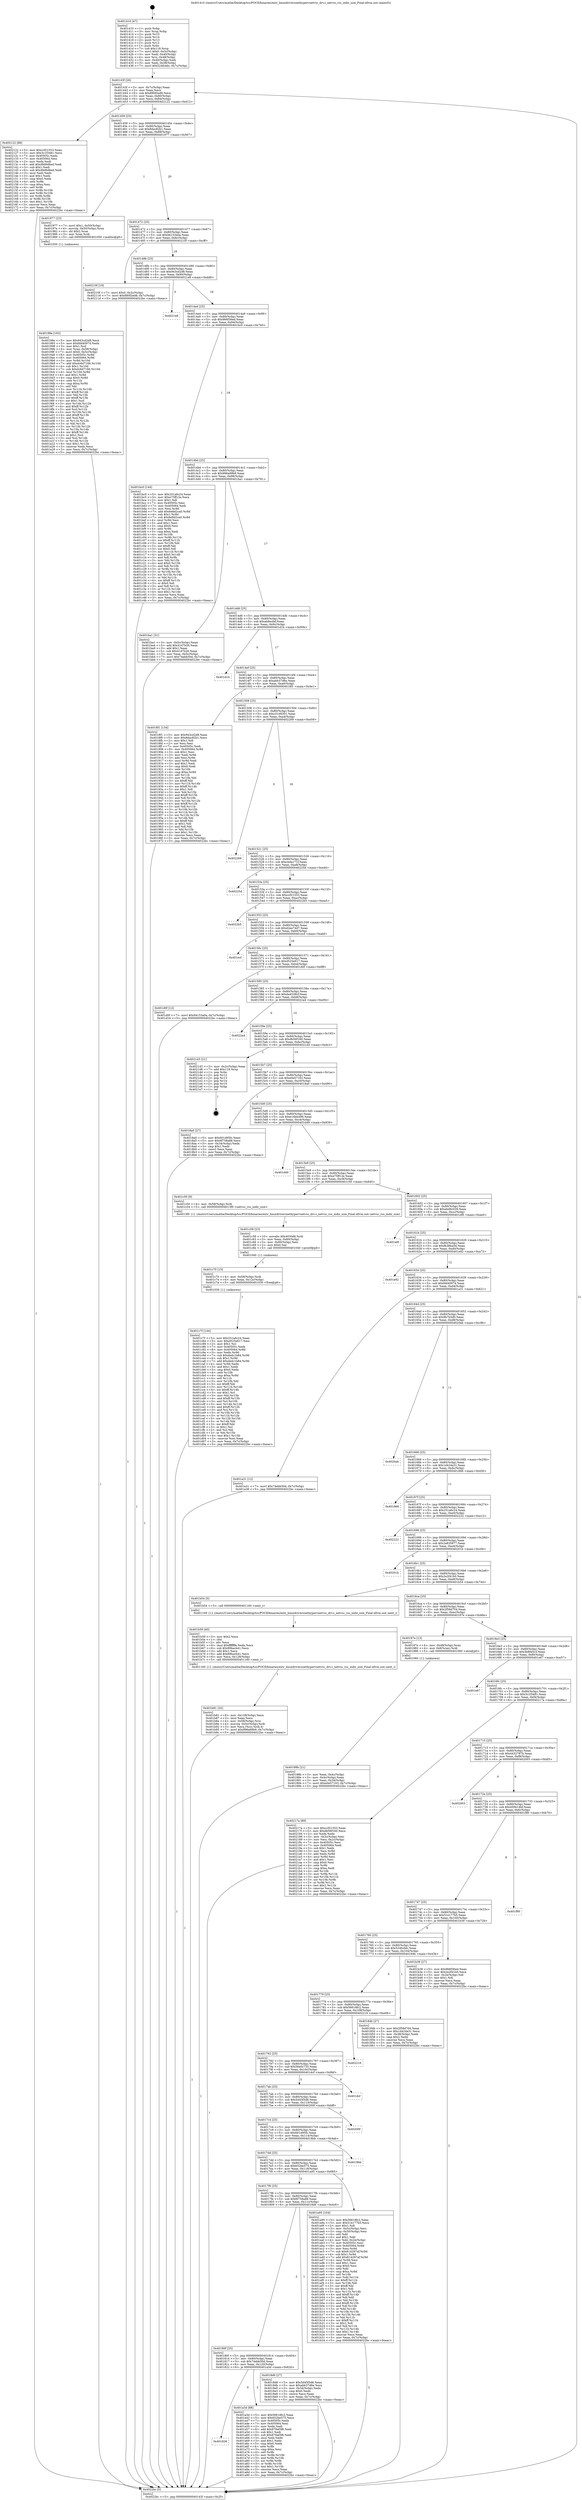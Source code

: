 digraph "0x401410" {
  label = "0x401410 (/mnt/c/Users/mathe/Desktop/tcc/POCII/binaries/extr_linuxdriversnethypervnetvsc_drv.c_netvsc_rss_indir_size_Final-ollvm.out::main(0))"
  labelloc = "t"
  node[shape=record]

  Entry [label="",width=0.3,height=0.3,shape=circle,fillcolor=black,style=filled]
  "0x40143f" [label="{
     0x40143f [26]\l
     | [instrs]\l
     &nbsp;&nbsp;0x40143f \<+3\>: mov -0x7c(%rbp),%eax\l
     &nbsp;&nbsp;0x401442 \<+2\>: mov %eax,%ecx\l
     &nbsp;&nbsp;0x401444 \<+6\>: sub $0x880f2ed8,%ecx\l
     &nbsp;&nbsp;0x40144a \<+3\>: mov %eax,-0x80(%rbp)\l
     &nbsp;&nbsp;0x40144d \<+6\>: mov %ecx,-0x84(%rbp)\l
     &nbsp;&nbsp;0x401453 \<+6\>: je 0000000000402122 \<main+0xd12\>\l
  }"]
  "0x402122" [label="{
     0x402122 [88]\l
     | [instrs]\l
     &nbsp;&nbsp;0x402122 \<+5\>: mov $0xccf21553,%eax\l
     &nbsp;&nbsp;0x402127 \<+5\>: mov $0x3c1f3481,%ecx\l
     &nbsp;&nbsp;0x40212c \<+7\>: mov 0x40505c,%edx\l
     &nbsp;&nbsp;0x402133 \<+7\>: mov 0x405064,%esi\l
     &nbsp;&nbsp;0x40213a \<+2\>: mov %edx,%edi\l
     &nbsp;&nbsp;0x40213c \<+6\>: add $0xd9d9d6ed,%edi\l
     &nbsp;&nbsp;0x402142 \<+3\>: sub $0x1,%edi\l
     &nbsp;&nbsp;0x402145 \<+6\>: sub $0xd9d9d6ed,%edi\l
     &nbsp;&nbsp;0x40214b \<+3\>: imul %edi,%edx\l
     &nbsp;&nbsp;0x40214e \<+3\>: and $0x1,%edx\l
     &nbsp;&nbsp;0x402151 \<+3\>: cmp $0x0,%edx\l
     &nbsp;&nbsp;0x402154 \<+4\>: sete %r8b\l
     &nbsp;&nbsp;0x402158 \<+3\>: cmp $0xa,%esi\l
     &nbsp;&nbsp;0x40215b \<+4\>: setl %r9b\l
     &nbsp;&nbsp;0x40215f \<+3\>: mov %r8b,%r10b\l
     &nbsp;&nbsp;0x402162 \<+3\>: and %r9b,%r10b\l
     &nbsp;&nbsp;0x402165 \<+3\>: xor %r9b,%r8b\l
     &nbsp;&nbsp;0x402168 \<+3\>: or %r8b,%r10b\l
     &nbsp;&nbsp;0x40216b \<+4\>: test $0x1,%r10b\l
     &nbsp;&nbsp;0x40216f \<+3\>: cmovne %ecx,%eax\l
     &nbsp;&nbsp;0x402172 \<+3\>: mov %eax,-0x7c(%rbp)\l
     &nbsp;&nbsp;0x402175 \<+5\>: jmp 00000000004022bc \<main+0xeac\>\l
  }"]
  "0x401459" [label="{
     0x401459 [25]\l
     | [instrs]\l
     &nbsp;&nbsp;0x401459 \<+5\>: jmp 000000000040145e \<main+0x4e\>\l
     &nbsp;&nbsp;0x40145e \<+3\>: mov -0x80(%rbp),%eax\l
     &nbsp;&nbsp;0x401461 \<+5\>: sub $0x8dac82b1,%eax\l
     &nbsp;&nbsp;0x401466 \<+6\>: mov %eax,-0x88(%rbp)\l
     &nbsp;&nbsp;0x40146c \<+6\>: je 0000000000401977 \<main+0x567\>\l
  }"]
  Exit [label="",width=0.3,height=0.3,shape=circle,fillcolor=black,style=filled,peripheries=2]
  "0x401977" [label="{
     0x401977 [23]\l
     | [instrs]\l
     &nbsp;&nbsp;0x401977 \<+7\>: movl $0x1,-0x50(%rbp)\l
     &nbsp;&nbsp;0x40197e \<+4\>: movslq -0x50(%rbp),%rax\l
     &nbsp;&nbsp;0x401982 \<+4\>: shl $0x2,%rax\l
     &nbsp;&nbsp;0x401986 \<+3\>: mov %rax,%rdi\l
     &nbsp;&nbsp;0x401989 \<+5\>: call 0000000000401050 \<malloc@plt\>\l
     | [calls]\l
     &nbsp;&nbsp;0x401050 \{1\} (unknown)\l
  }"]
  "0x401472" [label="{
     0x401472 [25]\l
     | [instrs]\l
     &nbsp;&nbsp;0x401472 \<+5\>: jmp 0000000000401477 \<main+0x67\>\l
     &nbsp;&nbsp;0x401477 \<+3\>: mov -0x80(%rbp),%eax\l
     &nbsp;&nbsp;0x40147a \<+5\>: sub $0x94153a0a,%eax\l
     &nbsp;&nbsp;0x40147f \<+6\>: mov %eax,-0x8c(%rbp)\l
     &nbsp;&nbsp;0x401485 \<+6\>: je 000000000040210f \<main+0xcff\>\l
  }"]
  "0x401c7f" [label="{
     0x401c7f [144]\l
     | [instrs]\l
     &nbsp;&nbsp;0x401c7f \<+5\>: mov $0x251a6c24,%eax\l
     &nbsp;&nbsp;0x401c84 \<+5\>: mov $0xd525e617,%esi\l
     &nbsp;&nbsp;0x401c89 \<+2\>: mov $0x1,%cl\l
     &nbsp;&nbsp;0x401c8b \<+7\>: mov 0x40505c,%edx\l
     &nbsp;&nbsp;0x401c92 \<+8\>: mov 0x405064,%r8d\l
     &nbsp;&nbsp;0x401c9a \<+3\>: mov %edx,%r9d\l
     &nbsp;&nbsp;0x401c9d \<+7\>: sub $0xdedc1b84,%r9d\l
     &nbsp;&nbsp;0x401ca4 \<+4\>: sub $0x1,%r9d\l
     &nbsp;&nbsp;0x401ca8 \<+7\>: add $0xdedc1b84,%r9d\l
     &nbsp;&nbsp;0x401caf \<+4\>: imul %r9d,%edx\l
     &nbsp;&nbsp;0x401cb3 \<+3\>: and $0x1,%edx\l
     &nbsp;&nbsp;0x401cb6 \<+3\>: cmp $0x0,%edx\l
     &nbsp;&nbsp;0x401cb9 \<+4\>: sete %r10b\l
     &nbsp;&nbsp;0x401cbd \<+4\>: cmp $0xa,%r8d\l
     &nbsp;&nbsp;0x401cc1 \<+4\>: setl %r11b\l
     &nbsp;&nbsp;0x401cc5 \<+3\>: mov %r10b,%bl\l
     &nbsp;&nbsp;0x401cc8 \<+3\>: xor $0xff,%bl\l
     &nbsp;&nbsp;0x401ccb \<+3\>: mov %r11b,%r14b\l
     &nbsp;&nbsp;0x401cce \<+4\>: xor $0xff,%r14b\l
     &nbsp;&nbsp;0x401cd2 \<+3\>: xor $0x1,%cl\l
     &nbsp;&nbsp;0x401cd5 \<+3\>: mov %bl,%r15b\l
     &nbsp;&nbsp;0x401cd8 \<+4\>: and $0xff,%r15b\l
     &nbsp;&nbsp;0x401cdc \<+3\>: and %cl,%r10b\l
     &nbsp;&nbsp;0x401cdf \<+3\>: mov %r14b,%r12b\l
     &nbsp;&nbsp;0x401ce2 \<+4\>: and $0xff,%r12b\l
     &nbsp;&nbsp;0x401ce6 \<+3\>: and %cl,%r11b\l
     &nbsp;&nbsp;0x401ce9 \<+3\>: or %r10b,%r15b\l
     &nbsp;&nbsp;0x401cec \<+3\>: or %r11b,%r12b\l
     &nbsp;&nbsp;0x401cef \<+3\>: xor %r12b,%r15b\l
     &nbsp;&nbsp;0x401cf2 \<+3\>: or %r14b,%bl\l
     &nbsp;&nbsp;0x401cf5 \<+3\>: xor $0xff,%bl\l
     &nbsp;&nbsp;0x401cf8 \<+3\>: or $0x1,%cl\l
     &nbsp;&nbsp;0x401cfb \<+2\>: and %cl,%bl\l
     &nbsp;&nbsp;0x401cfd \<+3\>: or %bl,%r15b\l
     &nbsp;&nbsp;0x401d00 \<+4\>: test $0x1,%r15b\l
     &nbsp;&nbsp;0x401d04 \<+3\>: cmovne %esi,%eax\l
     &nbsp;&nbsp;0x401d07 \<+3\>: mov %eax,-0x7c(%rbp)\l
     &nbsp;&nbsp;0x401d0a \<+5\>: jmp 00000000004022bc \<main+0xeac\>\l
  }"]
  "0x40210f" [label="{
     0x40210f [19]\l
     | [instrs]\l
     &nbsp;&nbsp;0x40210f \<+7\>: movl $0x0,-0x3c(%rbp)\l
     &nbsp;&nbsp;0x402116 \<+7\>: movl $0x880f2ed8,-0x7c(%rbp)\l
     &nbsp;&nbsp;0x40211d \<+5\>: jmp 00000000004022bc \<main+0xeac\>\l
  }"]
  "0x40148b" [label="{
     0x40148b [25]\l
     | [instrs]\l
     &nbsp;&nbsp;0x40148b \<+5\>: jmp 0000000000401490 \<main+0x80\>\l
     &nbsp;&nbsp;0x401490 \<+3\>: mov -0x80(%rbp),%eax\l
     &nbsp;&nbsp;0x401493 \<+5\>: sub $0x943cd2d8,%eax\l
     &nbsp;&nbsp;0x401498 \<+6\>: mov %eax,-0x90(%rbp)\l
     &nbsp;&nbsp;0x40149e \<+6\>: je 00000000004021e8 \<main+0xdd8\>\l
  }"]
  "0x401c70" [label="{
     0x401c70 [15]\l
     | [instrs]\l
     &nbsp;&nbsp;0x401c70 \<+4\>: mov -0x58(%rbp),%rdi\l
     &nbsp;&nbsp;0x401c74 \<+6\>: mov %eax,-0x12c(%rbp)\l
     &nbsp;&nbsp;0x401c7a \<+5\>: call 0000000000401030 \<free@plt\>\l
     | [calls]\l
     &nbsp;&nbsp;0x401030 \{1\} (unknown)\l
  }"]
  "0x4021e8" [label="{
     0x4021e8\l
  }", style=dashed]
  "0x4014a4" [label="{
     0x4014a4 [25]\l
     | [instrs]\l
     &nbsp;&nbsp;0x4014a4 \<+5\>: jmp 00000000004014a9 \<main+0x99\>\l
     &nbsp;&nbsp;0x4014a9 \<+3\>: mov -0x80(%rbp),%eax\l
     &nbsp;&nbsp;0x4014ac \<+5\>: sub $0x966f36ed,%eax\l
     &nbsp;&nbsp;0x4014b1 \<+6\>: mov %eax,-0x94(%rbp)\l
     &nbsp;&nbsp;0x4014b7 \<+6\>: je 0000000000401bc0 \<main+0x7b0\>\l
  }"]
  "0x401c59" [label="{
     0x401c59 [23]\l
     | [instrs]\l
     &nbsp;&nbsp;0x401c59 \<+10\>: movabs $0x4030d6,%rdi\l
     &nbsp;&nbsp;0x401c63 \<+3\>: mov %eax,-0x60(%rbp)\l
     &nbsp;&nbsp;0x401c66 \<+3\>: mov -0x60(%rbp),%esi\l
     &nbsp;&nbsp;0x401c69 \<+2\>: mov $0x0,%al\l
     &nbsp;&nbsp;0x401c6b \<+5\>: call 0000000000401040 \<printf@plt\>\l
     | [calls]\l
     &nbsp;&nbsp;0x401040 \{1\} (unknown)\l
  }"]
  "0x401bc0" [label="{
     0x401bc0 [144]\l
     | [instrs]\l
     &nbsp;&nbsp;0x401bc0 \<+5\>: mov $0x251a6c24,%eax\l
     &nbsp;&nbsp;0x401bc5 \<+5\>: mov $0xe75ff12e,%ecx\l
     &nbsp;&nbsp;0x401bca \<+2\>: mov $0x1,%dl\l
     &nbsp;&nbsp;0x401bcc \<+7\>: mov 0x40505c,%esi\l
     &nbsp;&nbsp;0x401bd3 \<+7\>: mov 0x405064,%edi\l
     &nbsp;&nbsp;0x401bda \<+3\>: mov %esi,%r8d\l
     &nbsp;&nbsp;0x401bdd \<+7\>: add $0x6e8d2ca0,%r8d\l
     &nbsp;&nbsp;0x401be4 \<+4\>: sub $0x1,%r8d\l
     &nbsp;&nbsp;0x401be8 \<+7\>: sub $0x6e8d2ca0,%r8d\l
     &nbsp;&nbsp;0x401bef \<+4\>: imul %r8d,%esi\l
     &nbsp;&nbsp;0x401bf3 \<+3\>: and $0x1,%esi\l
     &nbsp;&nbsp;0x401bf6 \<+3\>: cmp $0x0,%esi\l
     &nbsp;&nbsp;0x401bf9 \<+4\>: sete %r9b\l
     &nbsp;&nbsp;0x401bfd \<+3\>: cmp $0xa,%edi\l
     &nbsp;&nbsp;0x401c00 \<+4\>: setl %r10b\l
     &nbsp;&nbsp;0x401c04 \<+3\>: mov %r9b,%r11b\l
     &nbsp;&nbsp;0x401c07 \<+4\>: xor $0xff,%r11b\l
     &nbsp;&nbsp;0x401c0b \<+3\>: mov %r10b,%bl\l
     &nbsp;&nbsp;0x401c0e \<+3\>: xor $0xff,%bl\l
     &nbsp;&nbsp;0x401c11 \<+3\>: xor $0x0,%dl\l
     &nbsp;&nbsp;0x401c14 \<+3\>: mov %r11b,%r14b\l
     &nbsp;&nbsp;0x401c17 \<+4\>: and $0x0,%r14b\l
     &nbsp;&nbsp;0x401c1b \<+3\>: and %dl,%r9b\l
     &nbsp;&nbsp;0x401c1e \<+3\>: mov %bl,%r15b\l
     &nbsp;&nbsp;0x401c21 \<+4\>: and $0x0,%r15b\l
     &nbsp;&nbsp;0x401c25 \<+3\>: and %dl,%r10b\l
     &nbsp;&nbsp;0x401c28 \<+3\>: or %r9b,%r14b\l
     &nbsp;&nbsp;0x401c2b \<+3\>: or %r10b,%r15b\l
     &nbsp;&nbsp;0x401c2e \<+3\>: xor %r15b,%r14b\l
     &nbsp;&nbsp;0x401c31 \<+3\>: or %bl,%r11b\l
     &nbsp;&nbsp;0x401c34 \<+4\>: xor $0xff,%r11b\l
     &nbsp;&nbsp;0x401c38 \<+3\>: or $0x0,%dl\l
     &nbsp;&nbsp;0x401c3b \<+3\>: and %dl,%r11b\l
     &nbsp;&nbsp;0x401c3e \<+3\>: or %r11b,%r14b\l
     &nbsp;&nbsp;0x401c41 \<+4\>: test $0x1,%r14b\l
     &nbsp;&nbsp;0x401c45 \<+3\>: cmovne %ecx,%eax\l
     &nbsp;&nbsp;0x401c48 \<+3\>: mov %eax,-0x7c(%rbp)\l
     &nbsp;&nbsp;0x401c4b \<+5\>: jmp 00000000004022bc \<main+0xeac\>\l
  }"]
  "0x4014bd" [label="{
     0x4014bd [25]\l
     | [instrs]\l
     &nbsp;&nbsp;0x4014bd \<+5\>: jmp 00000000004014c2 \<main+0xb2\>\l
     &nbsp;&nbsp;0x4014c2 \<+3\>: mov -0x80(%rbp),%eax\l
     &nbsp;&nbsp;0x4014c5 \<+5\>: sub $0x996a89b9,%eax\l
     &nbsp;&nbsp;0x4014ca \<+6\>: mov %eax,-0x98(%rbp)\l
     &nbsp;&nbsp;0x4014d0 \<+6\>: je 0000000000401ba1 \<main+0x791\>\l
  }"]
  "0x401b81" [label="{
     0x401b81 [32]\l
     | [instrs]\l
     &nbsp;&nbsp;0x401b81 \<+6\>: mov -0x128(%rbp),%ecx\l
     &nbsp;&nbsp;0x401b87 \<+3\>: imul %eax,%ecx\l
     &nbsp;&nbsp;0x401b8a \<+4\>: mov -0x58(%rbp),%rsi\l
     &nbsp;&nbsp;0x401b8e \<+4\>: movslq -0x5c(%rbp),%rdi\l
     &nbsp;&nbsp;0x401b92 \<+3\>: mov %ecx,(%rsi,%rdi,4)\l
     &nbsp;&nbsp;0x401b95 \<+7\>: movl $0x996a89b9,-0x7c(%rbp)\l
     &nbsp;&nbsp;0x401b9c \<+5\>: jmp 00000000004022bc \<main+0xeac\>\l
  }"]
  "0x401ba1" [label="{
     0x401ba1 [31]\l
     | [instrs]\l
     &nbsp;&nbsp;0x401ba1 \<+3\>: mov -0x5c(%rbp),%eax\l
     &nbsp;&nbsp;0x401ba4 \<+5\>: add $0x41d7b26,%eax\l
     &nbsp;&nbsp;0x401ba9 \<+3\>: add $0x1,%eax\l
     &nbsp;&nbsp;0x401bac \<+5\>: sub $0x41d7b26,%eax\l
     &nbsp;&nbsp;0x401bb1 \<+3\>: mov %eax,-0x5c(%rbp)\l
     &nbsp;&nbsp;0x401bb4 \<+7\>: movl $0x74ebb50d,-0x7c(%rbp)\l
     &nbsp;&nbsp;0x401bbb \<+5\>: jmp 00000000004022bc \<main+0xeac\>\l
  }"]
  "0x4014d6" [label="{
     0x4014d6 [25]\l
     | [instrs]\l
     &nbsp;&nbsp;0x4014d6 \<+5\>: jmp 00000000004014db \<main+0xcb\>\l
     &nbsp;&nbsp;0x4014db \<+3\>: mov -0x80(%rbp),%eax\l
     &nbsp;&nbsp;0x4014de \<+5\>: sub $0xab9ecfaf,%eax\l
     &nbsp;&nbsp;0x4014e3 \<+6\>: mov %eax,-0x9c(%rbp)\l
     &nbsp;&nbsp;0x4014e9 \<+6\>: je 0000000000401d1b \<main+0x90b\>\l
  }"]
  "0x401b59" [label="{
     0x401b59 [40]\l
     | [instrs]\l
     &nbsp;&nbsp;0x401b59 \<+5\>: mov $0x2,%ecx\l
     &nbsp;&nbsp;0x401b5e \<+1\>: cltd\l
     &nbsp;&nbsp;0x401b5f \<+2\>: idiv %ecx\l
     &nbsp;&nbsp;0x401b61 \<+6\>: imul $0xfffffffe,%edx,%ecx\l
     &nbsp;&nbsp;0x401b67 \<+6\>: sub $0x89bacb41,%ecx\l
     &nbsp;&nbsp;0x401b6d \<+3\>: add $0x1,%ecx\l
     &nbsp;&nbsp;0x401b70 \<+6\>: add $0x89bacb41,%ecx\l
     &nbsp;&nbsp;0x401b76 \<+6\>: mov %ecx,-0x128(%rbp)\l
     &nbsp;&nbsp;0x401b7c \<+5\>: call 0000000000401160 \<next_i\>\l
     | [calls]\l
     &nbsp;&nbsp;0x401160 \{1\} (/mnt/c/Users/mathe/Desktop/tcc/POCII/binaries/extr_linuxdriversnethypervnetvsc_drv.c_netvsc_rss_indir_size_Final-ollvm.out::next_i)\l
  }"]
  "0x401d1b" [label="{
     0x401d1b\l
  }", style=dashed]
  "0x4014ef" [label="{
     0x4014ef [25]\l
     | [instrs]\l
     &nbsp;&nbsp;0x4014ef \<+5\>: jmp 00000000004014f4 \<main+0xe4\>\l
     &nbsp;&nbsp;0x4014f4 \<+3\>: mov -0x80(%rbp),%eax\l
     &nbsp;&nbsp;0x4014f7 \<+5\>: sub $0xabb37d6e,%eax\l
     &nbsp;&nbsp;0x4014fc \<+6\>: mov %eax,-0xa0(%rbp)\l
     &nbsp;&nbsp;0x401502 \<+6\>: je 00000000004018f1 \<main+0x4e1\>\l
  }"]
  "0x401828" [label="{
     0x401828\l
  }", style=dashed]
  "0x4018f1" [label="{
     0x4018f1 [134]\l
     | [instrs]\l
     &nbsp;&nbsp;0x4018f1 \<+5\>: mov $0x943cd2d8,%eax\l
     &nbsp;&nbsp;0x4018f6 \<+5\>: mov $0x8dac82b1,%ecx\l
     &nbsp;&nbsp;0x4018fb \<+2\>: mov $0x1,%dl\l
     &nbsp;&nbsp;0x4018fd \<+2\>: xor %esi,%esi\l
     &nbsp;&nbsp;0x4018ff \<+7\>: mov 0x40505c,%edi\l
     &nbsp;&nbsp;0x401906 \<+8\>: mov 0x405064,%r8d\l
     &nbsp;&nbsp;0x40190e \<+3\>: sub $0x1,%esi\l
     &nbsp;&nbsp;0x401911 \<+3\>: mov %edi,%r9d\l
     &nbsp;&nbsp;0x401914 \<+3\>: add %esi,%r9d\l
     &nbsp;&nbsp;0x401917 \<+4\>: imul %r9d,%edi\l
     &nbsp;&nbsp;0x40191b \<+3\>: and $0x1,%edi\l
     &nbsp;&nbsp;0x40191e \<+3\>: cmp $0x0,%edi\l
     &nbsp;&nbsp;0x401921 \<+4\>: sete %r10b\l
     &nbsp;&nbsp;0x401925 \<+4\>: cmp $0xa,%r8d\l
     &nbsp;&nbsp;0x401929 \<+4\>: setl %r11b\l
     &nbsp;&nbsp;0x40192d \<+3\>: mov %r10b,%bl\l
     &nbsp;&nbsp;0x401930 \<+3\>: xor $0xff,%bl\l
     &nbsp;&nbsp;0x401933 \<+3\>: mov %r11b,%r14b\l
     &nbsp;&nbsp;0x401936 \<+4\>: xor $0xff,%r14b\l
     &nbsp;&nbsp;0x40193a \<+3\>: xor $0x1,%dl\l
     &nbsp;&nbsp;0x40193d \<+3\>: mov %bl,%r15b\l
     &nbsp;&nbsp;0x401940 \<+4\>: and $0xff,%r15b\l
     &nbsp;&nbsp;0x401944 \<+3\>: and %dl,%r10b\l
     &nbsp;&nbsp;0x401947 \<+3\>: mov %r14b,%r12b\l
     &nbsp;&nbsp;0x40194a \<+4\>: and $0xff,%r12b\l
     &nbsp;&nbsp;0x40194e \<+3\>: and %dl,%r11b\l
     &nbsp;&nbsp;0x401951 \<+3\>: or %r10b,%r15b\l
     &nbsp;&nbsp;0x401954 \<+3\>: or %r11b,%r12b\l
     &nbsp;&nbsp;0x401957 \<+3\>: xor %r12b,%r15b\l
     &nbsp;&nbsp;0x40195a \<+3\>: or %r14b,%bl\l
     &nbsp;&nbsp;0x40195d \<+3\>: xor $0xff,%bl\l
     &nbsp;&nbsp;0x401960 \<+3\>: or $0x1,%dl\l
     &nbsp;&nbsp;0x401963 \<+2\>: and %dl,%bl\l
     &nbsp;&nbsp;0x401965 \<+3\>: or %bl,%r15b\l
     &nbsp;&nbsp;0x401968 \<+4\>: test $0x1,%r15b\l
     &nbsp;&nbsp;0x40196c \<+3\>: cmovne %ecx,%eax\l
     &nbsp;&nbsp;0x40196f \<+3\>: mov %eax,-0x7c(%rbp)\l
     &nbsp;&nbsp;0x401972 \<+5\>: jmp 00000000004022bc \<main+0xeac\>\l
  }"]
  "0x401508" [label="{
     0x401508 [25]\l
     | [instrs]\l
     &nbsp;&nbsp;0x401508 \<+5\>: jmp 000000000040150d \<main+0xfd\>\l
     &nbsp;&nbsp;0x40150d \<+3\>: mov -0x80(%rbp),%eax\l
     &nbsp;&nbsp;0x401510 \<+5\>: sub $0xc51d9301,%eax\l
     &nbsp;&nbsp;0x401515 \<+6\>: mov %eax,-0xa4(%rbp)\l
     &nbsp;&nbsp;0x40151b \<+6\>: je 0000000000402269 \<main+0xe59\>\l
  }"]
  "0x401a3d" [label="{
     0x401a3d [88]\l
     | [instrs]\l
     &nbsp;&nbsp;0x401a3d \<+5\>: mov $0x56618fc2,%eax\l
     &nbsp;&nbsp;0x401a42 \<+5\>: mov $0x652be575,%ecx\l
     &nbsp;&nbsp;0x401a47 \<+7\>: mov 0x40505c,%edx\l
     &nbsp;&nbsp;0x401a4e \<+7\>: mov 0x405064,%esi\l
     &nbsp;&nbsp;0x401a55 \<+2\>: mov %edx,%edi\l
     &nbsp;&nbsp;0x401a57 \<+6\>: add $0x879af3f6,%edi\l
     &nbsp;&nbsp;0x401a5d \<+3\>: sub $0x1,%edi\l
     &nbsp;&nbsp;0x401a60 \<+6\>: sub $0x879af3f6,%edi\l
     &nbsp;&nbsp;0x401a66 \<+3\>: imul %edi,%edx\l
     &nbsp;&nbsp;0x401a69 \<+3\>: and $0x1,%edx\l
     &nbsp;&nbsp;0x401a6c \<+3\>: cmp $0x0,%edx\l
     &nbsp;&nbsp;0x401a6f \<+4\>: sete %r8b\l
     &nbsp;&nbsp;0x401a73 \<+3\>: cmp $0xa,%esi\l
     &nbsp;&nbsp;0x401a76 \<+4\>: setl %r9b\l
     &nbsp;&nbsp;0x401a7a \<+3\>: mov %r8b,%r10b\l
     &nbsp;&nbsp;0x401a7d \<+3\>: and %r9b,%r10b\l
     &nbsp;&nbsp;0x401a80 \<+3\>: xor %r9b,%r8b\l
     &nbsp;&nbsp;0x401a83 \<+3\>: or %r8b,%r10b\l
     &nbsp;&nbsp;0x401a86 \<+4\>: test $0x1,%r10b\l
     &nbsp;&nbsp;0x401a8a \<+3\>: cmovne %ecx,%eax\l
     &nbsp;&nbsp;0x401a8d \<+3\>: mov %eax,-0x7c(%rbp)\l
     &nbsp;&nbsp;0x401a90 \<+5\>: jmp 00000000004022bc \<main+0xeac\>\l
  }"]
  "0x402269" [label="{
     0x402269\l
  }", style=dashed]
  "0x401521" [label="{
     0x401521 [25]\l
     | [instrs]\l
     &nbsp;&nbsp;0x401521 \<+5\>: jmp 0000000000401526 \<main+0x116\>\l
     &nbsp;&nbsp;0x401526 \<+3\>: mov -0x80(%rbp),%eax\l
     &nbsp;&nbsp;0x401529 \<+5\>: sub $0xcbda171f,%eax\l
     &nbsp;&nbsp;0x40152e \<+6\>: mov %eax,-0xa8(%rbp)\l
     &nbsp;&nbsp;0x401534 \<+6\>: je 000000000040225d \<main+0xe4d\>\l
  }"]
  "0x40198e" [label="{
     0x40198e [163]\l
     | [instrs]\l
     &nbsp;&nbsp;0x40198e \<+5\>: mov $0x943cd2d8,%ecx\l
     &nbsp;&nbsp;0x401993 \<+5\>: mov $0xfdd40974,%edx\l
     &nbsp;&nbsp;0x401998 \<+3\>: mov $0x1,%sil\l
     &nbsp;&nbsp;0x40199b \<+4\>: mov %rax,-0x58(%rbp)\l
     &nbsp;&nbsp;0x40199f \<+7\>: movl $0x0,-0x5c(%rbp)\l
     &nbsp;&nbsp;0x4019a6 \<+8\>: mov 0x40505c,%r8d\l
     &nbsp;&nbsp;0x4019ae \<+8\>: mov 0x405064,%r9d\l
     &nbsp;&nbsp;0x4019b6 \<+3\>: mov %r8d,%r10d\l
     &nbsp;&nbsp;0x4019b9 \<+7\>: add $0xdc6d7166,%r10d\l
     &nbsp;&nbsp;0x4019c0 \<+4\>: sub $0x1,%r10d\l
     &nbsp;&nbsp;0x4019c4 \<+7\>: sub $0xdc6d7166,%r10d\l
     &nbsp;&nbsp;0x4019cb \<+4\>: imul %r10d,%r8d\l
     &nbsp;&nbsp;0x4019cf \<+4\>: and $0x1,%r8d\l
     &nbsp;&nbsp;0x4019d3 \<+4\>: cmp $0x0,%r8d\l
     &nbsp;&nbsp;0x4019d7 \<+4\>: sete %r11b\l
     &nbsp;&nbsp;0x4019db \<+4\>: cmp $0xa,%r9d\l
     &nbsp;&nbsp;0x4019df \<+3\>: setl %bl\l
     &nbsp;&nbsp;0x4019e2 \<+3\>: mov %r11b,%r14b\l
     &nbsp;&nbsp;0x4019e5 \<+4\>: xor $0xff,%r14b\l
     &nbsp;&nbsp;0x4019e9 \<+3\>: mov %bl,%r15b\l
     &nbsp;&nbsp;0x4019ec \<+4\>: xor $0xff,%r15b\l
     &nbsp;&nbsp;0x4019f0 \<+4\>: xor $0x1,%sil\l
     &nbsp;&nbsp;0x4019f4 \<+3\>: mov %r14b,%r12b\l
     &nbsp;&nbsp;0x4019f7 \<+4\>: and $0xff,%r12b\l
     &nbsp;&nbsp;0x4019fb \<+3\>: and %sil,%r11b\l
     &nbsp;&nbsp;0x4019fe \<+3\>: mov %r15b,%r13b\l
     &nbsp;&nbsp;0x401a01 \<+4\>: and $0xff,%r13b\l
     &nbsp;&nbsp;0x401a05 \<+3\>: and %sil,%bl\l
     &nbsp;&nbsp;0x401a08 \<+3\>: or %r11b,%r12b\l
     &nbsp;&nbsp;0x401a0b \<+3\>: or %bl,%r13b\l
     &nbsp;&nbsp;0x401a0e \<+3\>: xor %r13b,%r12b\l
     &nbsp;&nbsp;0x401a11 \<+3\>: or %r15b,%r14b\l
     &nbsp;&nbsp;0x401a14 \<+4\>: xor $0xff,%r14b\l
     &nbsp;&nbsp;0x401a18 \<+4\>: or $0x1,%sil\l
     &nbsp;&nbsp;0x401a1c \<+3\>: and %sil,%r14b\l
     &nbsp;&nbsp;0x401a1f \<+3\>: or %r14b,%r12b\l
     &nbsp;&nbsp;0x401a22 \<+4\>: test $0x1,%r12b\l
     &nbsp;&nbsp;0x401a26 \<+3\>: cmovne %edx,%ecx\l
     &nbsp;&nbsp;0x401a29 \<+3\>: mov %ecx,-0x7c(%rbp)\l
     &nbsp;&nbsp;0x401a2c \<+5\>: jmp 00000000004022bc \<main+0xeac\>\l
  }"]
  "0x40225d" [label="{
     0x40225d\l
  }", style=dashed]
  "0x40153a" [label="{
     0x40153a [25]\l
     | [instrs]\l
     &nbsp;&nbsp;0x40153a \<+5\>: jmp 000000000040153f \<main+0x12f\>\l
     &nbsp;&nbsp;0x40153f \<+3\>: mov -0x80(%rbp),%eax\l
     &nbsp;&nbsp;0x401542 \<+5\>: sub $0xccf21553,%eax\l
     &nbsp;&nbsp;0x401547 \<+6\>: mov %eax,-0xac(%rbp)\l
     &nbsp;&nbsp;0x40154d \<+6\>: je 00000000004022b5 \<main+0xea5\>\l
  }"]
  "0x40180f" [label="{
     0x40180f [25]\l
     | [instrs]\l
     &nbsp;&nbsp;0x40180f \<+5\>: jmp 0000000000401814 \<main+0x404\>\l
     &nbsp;&nbsp;0x401814 \<+3\>: mov -0x80(%rbp),%eax\l
     &nbsp;&nbsp;0x401817 \<+5\>: sub $0x74ebb50d,%eax\l
     &nbsp;&nbsp;0x40181c \<+6\>: mov %eax,-0x120(%rbp)\l
     &nbsp;&nbsp;0x401822 \<+6\>: je 0000000000401a3d \<main+0x62d\>\l
  }"]
  "0x4022b5" [label="{
     0x4022b5\l
  }", style=dashed]
  "0x401553" [label="{
     0x401553 [25]\l
     | [instrs]\l
     &nbsp;&nbsp;0x401553 \<+5\>: jmp 0000000000401558 \<main+0x148\>\l
     &nbsp;&nbsp;0x401558 \<+3\>: mov -0x80(%rbp),%eax\l
     &nbsp;&nbsp;0x40155b \<+5\>: sub $0xd2ee74d7,%eax\l
     &nbsp;&nbsp;0x401560 \<+6\>: mov %eax,-0xb0(%rbp)\l
     &nbsp;&nbsp;0x401566 \<+6\>: je 0000000000401ecf \<main+0xabf\>\l
  }"]
  "0x4018d6" [label="{
     0x4018d6 [27]\l
     | [instrs]\l
     &nbsp;&nbsp;0x4018d6 \<+5\>: mov $0x5d45f3d6,%eax\l
     &nbsp;&nbsp;0x4018db \<+5\>: mov $0xabb37d6e,%ecx\l
     &nbsp;&nbsp;0x4018e0 \<+3\>: mov -0x34(%rbp),%edx\l
     &nbsp;&nbsp;0x4018e3 \<+3\>: cmp $0x0,%edx\l
     &nbsp;&nbsp;0x4018e6 \<+3\>: cmove %ecx,%eax\l
     &nbsp;&nbsp;0x4018e9 \<+3\>: mov %eax,-0x7c(%rbp)\l
     &nbsp;&nbsp;0x4018ec \<+5\>: jmp 00000000004022bc \<main+0xeac\>\l
  }"]
  "0x401ecf" [label="{
     0x401ecf\l
  }", style=dashed]
  "0x40156c" [label="{
     0x40156c [25]\l
     | [instrs]\l
     &nbsp;&nbsp;0x40156c \<+5\>: jmp 0000000000401571 \<main+0x161\>\l
     &nbsp;&nbsp;0x401571 \<+3\>: mov -0x80(%rbp),%eax\l
     &nbsp;&nbsp;0x401574 \<+5\>: sub $0xd525e617,%eax\l
     &nbsp;&nbsp;0x401579 \<+6\>: mov %eax,-0xb4(%rbp)\l
     &nbsp;&nbsp;0x40157f \<+6\>: je 0000000000401d0f \<main+0x8ff\>\l
  }"]
  "0x4017f6" [label="{
     0x4017f6 [25]\l
     | [instrs]\l
     &nbsp;&nbsp;0x4017f6 \<+5\>: jmp 00000000004017fb \<main+0x3eb\>\l
     &nbsp;&nbsp;0x4017fb \<+3\>: mov -0x80(%rbp),%eax\l
     &nbsp;&nbsp;0x4017fe \<+5\>: sub $0x6f758a88,%eax\l
     &nbsp;&nbsp;0x401803 \<+6\>: mov %eax,-0x11c(%rbp)\l
     &nbsp;&nbsp;0x401809 \<+6\>: je 00000000004018d6 \<main+0x4c6\>\l
  }"]
  "0x401d0f" [label="{
     0x401d0f [12]\l
     | [instrs]\l
     &nbsp;&nbsp;0x401d0f \<+7\>: movl $0x94153a0a,-0x7c(%rbp)\l
     &nbsp;&nbsp;0x401d16 \<+5\>: jmp 00000000004022bc \<main+0xeac\>\l
  }"]
  "0x401585" [label="{
     0x401585 [25]\l
     | [instrs]\l
     &nbsp;&nbsp;0x401585 \<+5\>: jmp 000000000040158a \<main+0x17a\>\l
     &nbsp;&nbsp;0x40158a \<+3\>: mov -0x80(%rbp),%eax\l
     &nbsp;&nbsp;0x40158d \<+5\>: sub $0xda4538cf,%eax\l
     &nbsp;&nbsp;0x401592 \<+6\>: mov %eax,-0xb8(%rbp)\l
     &nbsp;&nbsp;0x401598 \<+6\>: je 00000000004022a4 \<main+0xe94\>\l
  }"]
  "0x401a95" [label="{
     0x401a95 [164]\l
     | [instrs]\l
     &nbsp;&nbsp;0x401a95 \<+5\>: mov $0x56618fc2,%eax\l
     &nbsp;&nbsp;0x401a9a \<+5\>: mov $0x51e177b5,%ecx\l
     &nbsp;&nbsp;0x401a9f \<+2\>: mov $0x1,%dl\l
     &nbsp;&nbsp;0x401aa1 \<+3\>: mov -0x5c(%rbp),%esi\l
     &nbsp;&nbsp;0x401aa4 \<+3\>: cmp -0x50(%rbp),%esi\l
     &nbsp;&nbsp;0x401aa7 \<+4\>: setl %dil\l
     &nbsp;&nbsp;0x401aab \<+4\>: and $0x1,%dil\l
     &nbsp;&nbsp;0x401aaf \<+4\>: mov %dil,-0x2e(%rbp)\l
     &nbsp;&nbsp;0x401ab3 \<+7\>: mov 0x40505c,%esi\l
     &nbsp;&nbsp;0x401aba \<+8\>: mov 0x405064,%r8d\l
     &nbsp;&nbsp;0x401ac2 \<+3\>: mov %esi,%r9d\l
     &nbsp;&nbsp;0x401ac5 \<+7\>: sub $0x814297af,%r9d\l
     &nbsp;&nbsp;0x401acc \<+4\>: sub $0x1,%r9d\l
     &nbsp;&nbsp;0x401ad0 \<+7\>: add $0x814297af,%r9d\l
     &nbsp;&nbsp;0x401ad7 \<+4\>: imul %r9d,%esi\l
     &nbsp;&nbsp;0x401adb \<+3\>: and $0x1,%esi\l
     &nbsp;&nbsp;0x401ade \<+3\>: cmp $0x0,%esi\l
     &nbsp;&nbsp;0x401ae1 \<+4\>: sete %dil\l
     &nbsp;&nbsp;0x401ae5 \<+4\>: cmp $0xa,%r8d\l
     &nbsp;&nbsp;0x401ae9 \<+4\>: setl %r10b\l
     &nbsp;&nbsp;0x401aed \<+3\>: mov %dil,%r11b\l
     &nbsp;&nbsp;0x401af0 \<+4\>: xor $0xff,%r11b\l
     &nbsp;&nbsp;0x401af4 \<+3\>: mov %r10b,%bl\l
     &nbsp;&nbsp;0x401af7 \<+3\>: xor $0xff,%bl\l
     &nbsp;&nbsp;0x401afa \<+3\>: xor $0x1,%dl\l
     &nbsp;&nbsp;0x401afd \<+3\>: mov %r11b,%r14b\l
     &nbsp;&nbsp;0x401b00 \<+4\>: and $0xff,%r14b\l
     &nbsp;&nbsp;0x401b04 \<+3\>: and %dl,%dil\l
     &nbsp;&nbsp;0x401b07 \<+3\>: mov %bl,%r15b\l
     &nbsp;&nbsp;0x401b0a \<+4\>: and $0xff,%r15b\l
     &nbsp;&nbsp;0x401b0e \<+3\>: and %dl,%r10b\l
     &nbsp;&nbsp;0x401b11 \<+3\>: or %dil,%r14b\l
     &nbsp;&nbsp;0x401b14 \<+3\>: or %r10b,%r15b\l
     &nbsp;&nbsp;0x401b17 \<+3\>: xor %r15b,%r14b\l
     &nbsp;&nbsp;0x401b1a \<+3\>: or %bl,%r11b\l
     &nbsp;&nbsp;0x401b1d \<+4\>: xor $0xff,%r11b\l
     &nbsp;&nbsp;0x401b21 \<+3\>: or $0x1,%dl\l
     &nbsp;&nbsp;0x401b24 \<+3\>: and %dl,%r11b\l
     &nbsp;&nbsp;0x401b27 \<+3\>: or %r11b,%r14b\l
     &nbsp;&nbsp;0x401b2a \<+4\>: test $0x1,%r14b\l
     &nbsp;&nbsp;0x401b2e \<+3\>: cmovne %ecx,%eax\l
     &nbsp;&nbsp;0x401b31 \<+3\>: mov %eax,-0x7c(%rbp)\l
     &nbsp;&nbsp;0x401b34 \<+5\>: jmp 00000000004022bc \<main+0xeac\>\l
  }"]
  "0x4022a4" [label="{
     0x4022a4\l
  }", style=dashed]
  "0x40159e" [label="{
     0x40159e [25]\l
     | [instrs]\l
     &nbsp;&nbsp;0x40159e \<+5\>: jmp 00000000004015a3 \<main+0x193\>\l
     &nbsp;&nbsp;0x4015a3 \<+3\>: mov -0x80(%rbp),%eax\l
     &nbsp;&nbsp;0x4015a6 \<+5\>: sub $0xdb56f160,%eax\l
     &nbsp;&nbsp;0x4015ab \<+6\>: mov %eax,-0xbc(%rbp)\l
     &nbsp;&nbsp;0x4015b1 \<+6\>: je 00000000004021d3 \<main+0xdc3\>\l
  }"]
  "0x4017dd" [label="{
     0x4017dd [25]\l
     | [instrs]\l
     &nbsp;&nbsp;0x4017dd \<+5\>: jmp 00000000004017e2 \<main+0x3d2\>\l
     &nbsp;&nbsp;0x4017e2 \<+3\>: mov -0x80(%rbp),%eax\l
     &nbsp;&nbsp;0x4017e5 \<+5\>: sub $0x652be575,%eax\l
     &nbsp;&nbsp;0x4017ea \<+6\>: mov %eax,-0x118(%rbp)\l
     &nbsp;&nbsp;0x4017f0 \<+6\>: je 0000000000401a95 \<main+0x685\>\l
  }"]
  "0x4021d3" [label="{
     0x4021d3 [21]\l
     | [instrs]\l
     &nbsp;&nbsp;0x4021d3 \<+3\>: mov -0x2c(%rbp),%eax\l
     &nbsp;&nbsp;0x4021d6 \<+7\>: add $0x118,%rsp\l
     &nbsp;&nbsp;0x4021dd \<+1\>: pop %rbx\l
     &nbsp;&nbsp;0x4021de \<+2\>: pop %r12\l
     &nbsp;&nbsp;0x4021e0 \<+2\>: pop %r13\l
     &nbsp;&nbsp;0x4021e2 \<+2\>: pop %r14\l
     &nbsp;&nbsp;0x4021e4 \<+2\>: pop %r15\l
     &nbsp;&nbsp;0x4021e6 \<+1\>: pop %rbp\l
     &nbsp;&nbsp;0x4021e7 \<+1\>: ret\l
  }"]
  "0x4015b7" [label="{
     0x4015b7 [25]\l
     | [instrs]\l
     &nbsp;&nbsp;0x4015b7 \<+5\>: jmp 00000000004015bc \<main+0x1ac\>\l
     &nbsp;&nbsp;0x4015bc \<+3\>: mov -0x80(%rbp),%eax\l
     &nbsp;&nbsp;0x4015bf \<+5\>: sub $0xe0e57163,%eax\l
     &nbsp;&nbsp;0x4015c4 \<+6\>: mov %eax,-0xc0(%rbp)\l
     &nbsp;&nbsp;0x4015ca \<+6\>: je 00000000004018a0 \<main+0x490\>\l
  }"]
  "0x4018bb" [label="{
     0x4018bb\l
  }", style=dashed]
  "0x4018a0" [label="{
     0x4018a0 [27]\l
     | [instrs]\l
     &nbsp;&nbsp;0x4018a0 \<+5\>: mov $0x601d95fc,%eax\l
     &nbsp;&nbsp;0x4018a5 \<+5\>: mov $0x6f758a88,%ecx\l
     &nbsp;&nbsp;0x4018aa \<+3\>: mov -0x34(%rbp),%edx\l
     &nbsp;&nbsp;0x4018ad \<+3\>: cmp $0x1,%edx\l
     &nbsp;&nbsp;0x4018b0 \<+3\>: cmovl %ecx,%eax\l
     &nbsp;&nbsp;0x4018b3 \<+3\>: mov %eax,-0x7c(%rbp)\l
     &nbsp;&nbsp;0x4018b6 \<+5\>: jmp 00000000004022bc \<main+0xeac\>\l
  }"]
  "0x4015d0" [label="{
     0x4015d0 [25]\l
     | [instrs]\l
     &nbsp;&nbsp;0x4015d0 \<+5\>: jmp 00000000004015d5 \<main+0x1c5\>\l
     &nbsp;&nbsp;0x4015d5 \<+3\>: mov -0x80(%rbp),%eax\l
     &nbsp;&nbsp;0x4015d8 \<+5\>: sub $0xe16bb499,%eax\l
     &nbsp;&nbsp;0x4015dd \<+6\>: mov %eax,-0xc4(%rbp)\l
     &nbsp;&nbsp;0x4015e3 \<+6\>: je 0000000000401d49 \<main+0x939\>\l
  }"]
  "0x4017c4" [label="{
     0x4017c4 [25]\l
     | [instrs]\l
     &nbsp;&nbsp;0x4017c4 \<+5\>: jmp 00000000004017c9 \<main+0x3b9\>\l
     &nbsp;&nbsp;0x4017c9 \<+3\>: mov -0x80(%rbp),%eax\l
     &nbsp;&nbsp;0x4017cc \<+5\>: sub $0x601d95fc,%eax\l
     &nbsp;&nbsp;0x4017d1 \<+6\>: mov %eax,-0x114(%rbp)\l
     &nbsp;&nbsp;0x4017d7 \<+6\>: je 00000000004018bb \<main+0x4ab\>\l
  }"]
  "0x401d49" [label="{
     0x401d49\l
  }", style=dashed]
  "0x4015e9" [label="{
     0x4015e9 [25]\l
     | [instrs]\l
     &nbsp;&nbsp;0x4015e9 \<+5\>: jmp 00000000004015ee \<main+0x1de\>\l
     &nbsp;&nbsp;0x4015ee \<+3\>: mov -0x80(%rbp),%eax\l
     &nbsp;&nbsp;0x4015f1 \<+5\>: sub $0xe75ff12e,%eax\l
     &nbsp;&nbsp;0x4015f6 \<+6\>: mov %eax,-0xc8(%rbp)\l
     &nbsp;&nbsp;0x4015fc \<+6\>: je 0000000000401c50 \<main+0x840\>\l
  }"]
  "0x40200f" [label="{
     0x40200f\l
  }", style=dashed]
  "0x401c50" [label="{
     0x401c50 [9]\l
     | [instrs]\l
     &nbsp;&nbsp;0x401c50 \<+4\>: mov -0x58(%rbp),%rdi\l
     &nbsp;&nbsp;0x401c54 \<+5\>: call 00000000004013f0 \<netvsc_rss_indir_size\>\l
     | [calls]\l
     &nbsp;&nbsp;0x4013f0 \{1\} (/mnt/c/Users/mathe/Desktop/tcc/POCII/binaries/extr_linuxdriversnethypervnetvsc_drv.c_netvsc_rss_indir_size_Final-ollvm.out::netvsc_rss_indir_size)\l
  }"]
  "0x401602" [label="{
     0x401602 [25]\l
     | [instrs]\l
     &nbsp;&nbsp;0x401602 \<+5\>: jmp 0000000000401607 \<main+0x1f7\>\l
     &nbsp;&nbsp;0x401607 \<+3\>: mov -0x80(%rbp),%eax\l
     &nbsp;&nbsp;0x40160a \<+5\>: sub $0xebd8c029,%eax\l
     &nbsp;&nbsp;0x40160f \<+6\>: mov %eax,-0xcc(%rbp)\l
     &nbsp;&nbsp;0x401615 \<+6\>: je 0000000000401ef0 \<main+0xae0\>\l
  }"]
  "0x4017ab" [label="{
     0x4017ab [25]\l
     | [instrs]\l
     &nbsp;&nbsp;0x4017ab \<+5\>: jmp 00000000004017b0 \<main+0x3a0\>\l
     &nbsp;&nbsp;0x4017b0 \<+3\>: mov -0x80(%rbp),%eax\l
     &nbsp;&nbsp;0x4017b3 \<+5\>: sub $0x5d45f3d6,%eax\l
     &nbsp;&nbsp;0x4017b8 \<+6\>: mov %eax,-0x110(%rbp)\l
     &nbsp;&nbsp;0x4017be \<+6\>: je 000000000040200f \<main+0xbff\>\l
  }"]
  "0x401ef0" [label="{
     0x401ef0\l
  }", style=dashed]
  "0x40161b" [label="{
     0x40161b [25]\l
     | [instrs]\l
     &nbsp;&nbsp;0x40161b \<+5\>: jmp 0000000000401620 \<main+0x210\>\l
     &nbsp;&nbsp;0x401620 \<+3\>: mov -0x80(%rbp),%eax\l
     &nbsp;&nbsp;0x401623 \<+5\>: sub $0xfb38ba5d,%eax\l
     &nbsp;&nbsp;0x401628 \<+6\>: mov %eax,-0xd0(%rbp)\l
     &nbsp;&nbsp;0x40162e \<+6\>: je 0000000000401e82 \<main+0xa72\>\l
  }"]
  "0x401dcf" [label="{
     0x401dcf\l
  }", style=dashed]
  "0x401e82" [label="{
     0x401e82\l
  }", style=dashed]
  "0x401634" [label="{
     0x401634 [25]\l
     | [instrs]\l
     &nbsp;&nbsp;0x401634 \<+5\>: jmp 0000000000401639 \<main+0x229\>\l
     &nbsp;&nbsp;0x401639 \<+3\>: mov -0x80(%rbp),%eax\l
     &nbsp;&nbsp;0x40163c \<+5\>: sub $0xfdd40974,%eax\l
     &nbsp;&nbsp;0x401641 \<+6\>: mov %eax,-0xd4(%rbp)\l
     &nbsp;&nbsp;0x401647 \<+6\>: je 0000000000401a31 \<main+0x621\>\l
  }"]
  "0x401792" [label="{
     0x401792 [25]\l
     | [instrs]\l
     &nbsp;&nbsp;0x401792 \<+5\>: jmp 0000000000401797 \<main+0x387\>\l
     &nbsp;&nbsp;0x401797 \<+3\>: mov -0x80(%rbp),%eax\l
     &nbsp;&nbsp;0x40179a \<+5\>: sub $0x56e0c735,%eax\l
     &nbsp;&nbsp;0x40179f \<+6\>: mov %eax,-0x10c(%rbp)\l
     &nbsp;&nbsp;0x4017a5 \<+6\>: je 0000000000401dcf \<main+0x9bf\>\l
  }"]
  "0x401a31" [label="{
     0x401a31 [12]\l
     | [instrs]\l
     &nbsp;&nbsp;0x401a31 \<+7\>: movl $0x74ebb50d,-0x7c(%rbp)\l
     &nbsp;&nbsp;0x401a38 \<+5\>: jmp 00000000004022bc \<main+0xeac\>\l
  }"]
  "0x40164d" [label="{
     0x40164d [25]\l
     | [instrs]\l
     &nbsp;&nbsp;0x40164d \<+5\>: jmp 0000000000401652 \<main+0x242\>\l
     &nbsp;&nbsp;0x401652 \<+3\>: mov -0x80(%rbp),%eax\l
     &nbsp;&nbsp;0x401655 \<+5\>: sub $0x9b7b5d0,%eax\l
     &nbsp;&nbsp;0x40165a \<+6\>: mov %eax,-0xd8(%rbp)\l
     &nbsp;&nbsp;0x401660 \<+6\>: je 00000000004020ab \<main+0xc9b\>\l
  }"]
  "0x402216" [label="{
     0x402216\l
  }", style=dashed]
  "0x4020ab" [label="{
     0x4020ab\l
  }", style=dashed]
  "0x401666" [label="{
     0x401666 [25]\l
     | [instrs]\l
     &nbsp;&nbsp;0x401666 \<+5\>: jmp 000000000040166b \<main+0x25b\>\l
     &nbsp;&nbsp;0x40166b \<+3\>: mov -0x80(%rbp),%eax\l
     &nbsp;&nbsp;0x40166e \<+5\>: sub $0x1d424a31,%eax\l
     &nbsp;&nbsp;0x401673 \<+6\>: mov %eax,-0xdc(%rbp)\l
     &nbsp;&nbsp;0x401679 \<+6\>: je 0000000000401866 \<main+0x456\>\l
  }"]
  "0x40188b" [label="{
     0x40188b [21]\l
     | [instrs]\l
     &nbsp;&nbsp;0x40188b \<+3\>: mov %eax,-0x4c(%rbp)\l
     &nbsp;&nbsp;0x40188e \<+3\>: mov -0x4c(%rbp),%eax\l
     &nbsp;&nbsp;0x401891 \<+3\>: mov %eax,-0x34(%rbp)\l
     &nbsp;&nbsp;0x401894 \<+7\>: movl $0xe0e57163,-0x7c(%rbp)\l
     &nbsp;&nbsp;0x40189b \<+5\>: jmp 00000000004022bc \<main+0xeac\>\l
  }"]
  "0x401866" [label="{
     0x401866\l
  }", style=dashed]
  "0x40167f" [label="{
     0x40167f [25]\l
     | [instrs]\l
     &nbsp;&nbsp;0x40167f \<+5\>: jmp 0000000000401684 \<main+0x274\>\l
     &nbsp;&nbsp;0x401684 \<+3\>: mov -0x80(%rbp),%eax\l
     &nbsp;&nbsp;0x401687 \<+5\>: sub $0x251a6c24,%eax\l
     &nbsp;&nbsp;0x40168c \<+6\>: mov %eax,-0xe0(%rbp)\l
     &nbsp;&nbsp;0x401692 \<+6\>: je 0000000000402222 \<main+0xe12\>\l
  }"]
  "0x401410" [label="{
     0x401410 [47]\l
     | [instrs]\l
     &nbsp;&nbsp;0x401410 \<+1\>: push %rbp\l
     &nbsp;&nbsp;0x401411 \<+3\>: mov %rsp,%rbp\l
     &nbsp;&nbsp;0x401414 \<+2\>: push %r15\l
     &nbsp;&nbsp;0x401416 \<+2\>: push %r14\l
     &nbsp;&nbsp;0x401418 \<+2\>: push %r13\l
     &nbsp;&nbsp;0x40141a \<+2\>: push %r12\l
     &nbsp;&nbsp;0x40141c \<+1\>: push %rbx\l
     &nbsp;&nbsp;0x40141d \<+7\>: sub $0x118,%rsp\l
     &nbsp;&nbsp;0x401424 \<+7\>: movl $0x0,-0x3c(%rbp)\l
     &nbsp;&nbsp;0x40142b \<+3\>: mov %edi,-0x40(%rbp)\l
     &nbsp;&nbsp;0x40142e \<+4\>: mov %rsi,-0x48(%rbp)\l
     &nbsp;&nbsp;0x401432 \<+3\>: mov -0x40(%rbp),%edi\l
     &nbsp;&nbsp;0x401435 \<+3\>: mov %edi,-0x38(%rbp)\l
     &nbsp;&nbsp;0x401438 \<+7\>: movl $0x524fcddc,-0x7c(%rbp)\l
  }"]
  "0x402222" [label="{
     0x402222\l
  }", style=dashed]
  "0x401698" [label="{
     0x401698 [25]\l
     | [instrs]\l
     &nbsp;&nbsp;0x401698 \<+5\>: jmp 000000000040169d \<main+0x28d\>\l
     &nbsp;&nbsp;0x40169d \<+3\>: mov -0x80(%rbp),%eax\l
     &nbsp;&nbsp;0x4016a0 \<+5\>: sub $0x2a835877,%eax\l
     &nbsp;&nbsp;0x4016a5 \<+6\>: mov %eax,-0xe4(%rbp)\l
     &nbsp;&nbsp;0x4016ab \<+6\>: je 000000000040201b \<main+0xc0b\>\l
  }"]
  "0x4022bc" [label="{
     0x4022bc [5]\l
     | [instrs]\l
     &nbsp;&nbsp;0x4022bc \<+5\>: jmp 000000000040143f \<main+0x2f\>\l
  }"]
  "0x40201b" [label="{
     0x40201b\l
  }", style=dashed]
  "0x4016b1" [label="{
     0x4016b1 [25]\l
     | [instrs]\l
     &nbsp;&nbsp;0x4016b1 \<+5\>: jmp 00000000004016b6 \<main+0x2a6\>\l
     &nbsp;&nbsp;0x4016b6 \<+3\>: mov -0x80(%rbp),%eax\l
     &nbsp;&nbsp;0x4016b9 \<+5\>: sub $0x2e2f41b0,%eax\l
     &nbsp;&nbsp;0x4016be \<+6\>: mov %eax,-0xe8(%rbp)\l
     &nbsp;&nbsp;0x4016c4 \<+6\>: je 0000000000401b54 \<main+0x744\>\l
  }"]
  "0x401779" [label="{
     0x401779 [25]\l
     | [instrs]\l
     &nbsp;&nbsp;0x401779 \<+5\>: jmp 000000000040177e \<main+0x36e\>\l
     &nbsp;&nbsp;0x40177e \<+3\>: mov -0x80(%rbp),%eax\l
     &nbsp;&nbsp;0x401781 \<+5\>: sub $0x56618fc2,%eax\l
     &nbsp;&nbsp;0x401786 \<+6\>: mov %eax,-0x108(%rbp)\l
     &nbsp;&nbsp;0x40178c \<+6\>: je 0000000000402216 \<main+0xe06\>\l
  }"]
  "0x401b54" [label="{
     0x401b54 [5]\l
     | [instrs]\l
     &nbsp;&nbsp;0x401b54 \<+5\>: call 0000000000401160 \<next_i\>\l
     | [calls]\l
     &nbsp;&nbsp;0x401160 \{1\} (/mnt/c/Users/mathe/Desktop/tcc/POCII/binaries/extr_linuxdriversnethypervnetvsc_drv.c_netvsc_rss_indir_size_Final-ollvm.out::next_i)\l
  }"]
  "0x4016ca" [label="{
     0x4016ca [25]\l
     | [instrs]\l
     &nbsp;&nbsp;0x4016ca \<+5\>: jmp 00000000004016cf \<main+0x2bf\>\l
     &nbsp;&nbsp;0x4016cf \<+3\>: mov -0x80(%rbp),%eax\l
     &nbsp;&nbsp;0x4016d2 \<+5\>: sub $0x2f58d704,%eax\l
     &nbsp;&nbsp;0x4016d7 \<+6\>: mov %eax,-0xec(%rbp)\l
     &nbsp;&nbsp;0x4016dd \<+6\>: je 000000000040187e \<main+0x46e\>\l
  }"]
  "0x40184b" [label="{
     0x40184b [27]\l
     | [instrs]\l
     &nbsp;&nbsp;0x40184b \<+5\>: mov $0x2f58d704,%eax\l
     &nbsp;&nbsp;0x401850 \<+5\>: mov $0x1d424a31,%ecx\l
     &nbsp;&nbsp;0x401855 \<+3\>: mov -0x38(%rbp),%edx\l
     &nbsp;&nbsp;0x401858 \<+3\>: cmp $0x2,%edx\l
     &nbsp;&nbsp;0x40185b \<+3\>: cmovne %ecx,%eax\l
     &nbsp;&nbsp;0x40185e \<+3\>: mov %eax,-0x7c(%rbp)\l
     &nbsp;&nbsp;0x401861 \<+5\>: jmp 00000000004022bc \<main+0xeac\>\l
  }"]
  "0x40187e" [label="{
     0x40187e [13]\l
     | [instrs]\l
     &nbsp;&nbsp;0x40187e \<+4\>: mov -0x48(%rbp),%rax\l
     &nbsp;&nbsp;0x401882 \<+4\>: mov 0x8(%rax),%rdi\l
     &nbsp;&nbsp;0x401886 \<+5\>: call 0000000000401060 \<atoi@plt\>\l
     | [calls]\l
     &nbsp;&nbsp;0x401060 \{1\} (unknown)\l
  }"]
  "0x4016e3" [label="{
     0x4016e3 [25]\l
     | [instrs]\l
     &nbsp;&nbsp;0x4016e3 \<+5\>: jmp 00000000004016e8 \<main+0x2d8\>\l
     &nbsp;&nbsp;0x4016e8 \<+3\>: mov -0x80(%rbp),%eax\l
     &nbsp;&nbsp;0x4016eb \<+5\>: sub $0x3b8f45c3,%eax\l
     &nbsp;&nbsp;0x4016f0 \<+6\>: mov %eax,-0xf0(%rbp)\l
     &nbsp;&nbsp;0x4016f6 \<+6\>: je 0000000000401e67 \<main+0xa57\>\l
  }"]
  "0x401760" [label="{
     0x401760 [25]\l
     | [instrs]\l
     &nbsp;&nbsp;0x401760 \<+5\>: jmp 0000000000401765 \<main+0x355\>\l
     &nbsp;&nbsp;0x401765 \<+3\>: mov -0x80(%rbp),%eax\l
     &nbsp;&nbsp;0x401768 \<+5\>: sub $0x524fcddc,%eax\l
     &nbsp;&nbsp;0x40176d \<+6\>: mov %eax,-0x104(%rbp)\l
     &nbsp;&nbsp;0x401773 \<+6\>: je 000000000040184b \<main+0x43b\>\l
  }"]
  "0x401e67" [label="{
     0x401e67\l
  }", style=dashed]
  "0x4016fc" [label="{
     0x4016fc [25]\l
     | [instrs]\l
     &nbsp;&nbsp;0x4016fc \<+5\>: jmp 0000000000401701 \<main+0x2f1\>\l
     &nbsp;&nbsp;0x401701 \<+3\>: mov -0x80(%rbp),%eax\l
     &nbsp;&nbsp;0x401704 \<+5\>: sub $0x3c1f3481,%eax\l
     &nbsp;&nbsp;0x401709 \<+6\>: mov %eax,-0xf4(%rbp)\l
     &nbsp;&nbsp;0x40170f \<+6\>: je 000000000040217a \<main+0xd6a\>\l
  }"]
  "0x401b39" [label="{
     0x401b39 [27]\l
     | [instrs]\l
     &nbsp;&nbsp;0x401b39 \<+5\>: mov $0x966f36ed,%eax\l
     &nbsp;&nbsp;0x401b3e \<+5\>: mov $0x2e2f41b0,%ecx\l
     &nbsp;&nbsp;0x401b43 \<+3\>: mov -0x2e(%rbp),%dl\l
     &nbsp;&nbsp;0x401b46 \<+3\>: test $0x1,%dl\l
     &nbsp;&nbsp;0x401b49 \<+3\>: cmovne %ecx,%eax\l
     &nbsp;&nbsp;0x401b4c \<+3\>: mov %eax,-0x7c(%rbp)\l
     &nbsp;&nbsp;0x401b4f \<+5\>: jmp 00000000004022bc \<main+0xeac\>\l
  }"]
  "0x40217a" [label="{
     0x40217a [89]\l
     | [instrs]\l
     &nbsp;&nbsp;0x40217a \<+5\>: mov $0xccf21553,%eax\l
     &nbsp;&nbsp;0x40217f \<+5\>: mov $0xdb56f160,%ecx\l
     &nbsp;&nbsp;0x402184 \<+2\>: xor %edx,%edx\l
     &nbsp;&nbsp;0x402186 \<+3\>: mov -0x3c(%rbp),%esi\l
     &nbsp;&nbsp;0x402189 \<+3\>: mov %esi,-0x2c(%rbp)\l
     &nbsp;&nbsp;0x40218c \<+7\>: mov 0x40505c,%esi\l
     &nbsp;&nbsp;0x402193 \<+7\>: mov 0x405064,%edi\l
     &nbsp;&nbsp;0x40219a \<+3\>: sub $0x1,%edx\l
     &nbsp;&nbsp;0x40219d \<+3\>: mov %esi,%r8d\l
     &nbsp;&nbsp;0x4021a0 \<+3\>: add %edx,%r8d\l
     &nbsp;&nbsp;0x4021a3 \<+4\>: imul %r8d,%esi\l
     &nbsp;&nbsp;0x4021a7 \<+3\>: and $0x1,%esi\l
     &nbsp;&nbsp;0x4021aa \<+3\>: cmp $0x0,%esi\l
     &nbsp;&nbsp;0x4021ad \<+4\>: sete %r9b\l
     &nbsp;&nbsp;0x4021b1 \<+3\>: cmp $0xa,%edi\l
     &nbsp;&nbsp;0x4021b4 \<+4\>: setl %r10b\l
     &nbsp;&nbsp;0x4021b8 \<+3\>: mov %r9b,%r11b\l
     &nbsp;&nbsp;0x4021bb \<+3\>: and %r10b,%r11b\l
     &nbsp;&nbsp;0x4021be \<+3\>: xor %r10b,%r9b\l
     &nbsp;&nbsp;0x4021c1 \<+3\>: or %r9b,%r11b\l
     &nbsp;&nbsp;0x4021c4 \<+4\>: test $0x1,%r11b\l
     &nbsp;&nbsp;0x4021c8 \<+3\>: cmovne %ecx,%eax\l
     &nbsp;&nbsp;0x4021cb \<+3\>: mov %eax,-0x7c(%rbp)\l
     &nbsp;&nbsp;0x4021ce \<+5\>: jmp 00000000004022bc \<main+0xeac\>\l
  }"]
  "0x401715" [label="{
     0x401715 [25]\l
     | [instrs]\l
     &nbsp;&nbsp;0x401715 \<+5\>: jmp 000000000040171a \<main+0x30a\>\l
     &nbsp;&nbsp;0x40171a \<+3\>: mov -0x80(%rbp),%eax\l
     &nbsp;&nbsp;0x40171d \<+5\>: sub $0x4432787b,%eax\l
     &nbsp;&nbsp;0x401722 \<+6\>: mov %eax,-0xf8(%rbp)\l
     &nbsp;&nbsp;0x401728 \<+6\>: je 0000000000402003 \<main+0xbf3\>\l
  }"]
  "0x401747" [label="{
     0x401747 [25]\l
     | [instrs]\l
     &nbsp;&nbsp;0x401747 \<+5\>: jmp 000000000040174c \<main+0x33c\>\l
     &nbsp;&nbsp;0x40174c \<+3\>: mov -0x80(%rbp),%eax\l
     &nbsp;&nbsp;0x40174f \<+5\>: sub $0x51e177b5,%eax\l
     &nbsp;&nbsp;0x401754 \<+6\>: mov %eax,-0x100(%rbp)\l
     &nbsp;&nbsp;0x40175a \<+6\>: je 0000000000401b39 \<main+0x729\>\l
  }"]
  "0x402003" [label="{
     0x402003\l
  }", style=dashed]
  "0x40172e" [label="{
     0x40172e [25]\l
     | [instrs]\l
     &nbsp;&nbsp;0x40172e \<+5\>: jmp 0000000000401733 \<main+0x323\>\l
     &nbsp;&nbsp;0x401733 \<+3\>: mov -0x80(%rbp),%eax\l
     &nbsp;&nbsp;0x401736 \<+5\>: sub $0x459414bf,%eax\l
     &nbsp;&nbsp;0x40173b \<+6\>: mov %eax,-0xfc(%rbp)\l
     &nbsp;&nbsp;0x401741 \<+6\>: je 0000000000401f80 \<main+0xb70\>\l
  }"]
  "0x401f80" [label="{
     0x401f80\l
  }", style=dashed]
  Entry -> "0x401410" [label=" 1"]
  "0x40143f" -> "0x402122" [label=" 1"]
  "0x40143f" -> "0x401459" [label=" 21"]
  "0x4021d3" -> Exit [label=" 1"]
  "0x401459" -> "0x401977" [label=" 1"]
  "0x401459" -> "0x401472" [label=" 20"]
  "0x40217a" -> "0x4022bc" [label=" 1"]
  "0x401472" -> "0x40210f" [label=" 1"]
  "0x401472" -> "0x40148b" [label=" 19"]
  "0x402122" -> "0x4022bc" [label=" 1"]
  "0x40148b" -> "0x4021e8" [label=" 0"]
  "0x40148b" -> "0x4014a4" [label=" 19"]
  "0x40210f" -> "0x4022bc" [label=" 1"]
  "0x4014a4" -> "0x401bc0" [label=" 1"]
  "0x4014a4" -> "0x4014bd" [label=" 18"]
  "0x401d0f" -> "0x4022bc" [label=" 1"]
  "0x4014bd" -> "0x401ba1" [label=" 1"]
  "0x4014bd" -> "0x4014d6" [label=" 17"]
  "0x401c7f" -> "0x4022bc" [label=" 1"]
  "0x4014d6" -> "0x401d1b" [label=" 0"]
  "0x4014d6" -> "0x4014ef" [label=" 17"]
  "0x401c70" -> "0x401c7f" [label=" 1"]
  "0x4014ef" -> "0x4018f1" [label=" 1"]
  "0x4014ef" -> "0x401508" [label=" 16"]
  "0x401c59" -> "0x401c70" [label=" 1"]
  "0x401508" -> "0x402269" [label=" 0"]
  "0x401508" -> "0x401521" [label=" 16"]
  "0x401c50" -> "0x401c59" [label=" 1"]
  "0x401521" -> "0x40225d" [label=" 0"]
  "0x401521" -> "0x40153a" [label=" 16"]
  "0x401ba1" -> "0x4022bc" [label=" 1"]
  "0x40153a" -> "0x4022b5" [label=" 0"]
  "0x40153a" -> "0x401553" [label=" 16"]
  "0x401b81" -> "0x4022bc" [label=" 1"]
  "0x401553" -> "0x401ecf" [label=" 0"]
  "0x401553" -> "0x40156c" [label=" 16"]
  "0x401b59" -> "0x401b81" [label=" 1"]
  "0x40156c" -> "0x401d0f" [label=" 1"]
  "0x40156c" -> "0x401585" [label=" 15"]
  "0x401b39" -> "0x4022bc" [label=" 2"]
  "0x401585" -> "0x4022a4" [label=" 0"]
  "0x401585" -> "0x40159e" [label=" 15"]
  "0x401a95" -> "0x4022bc" [label=" 2"]
  "0x40159e" -> "0x4021d3" [label=" 1"]
  "0x40159e" -> "0x4015b7" [label=" 14"]
  "0x40180f" -> "0x401828" [label=" 0"]
  "0x4015b7" -> "0x4018a0" [label=" 1"]
  "0x4015b7" -> "0x4015d0" [label=" 13"]
  "0x40180f" -> "0x401a3d" [label=" 2"]
  "0x4015d0" -> "0x401d49" [label=" 0"]
  "0x4015d0" -> "0x4015e9" [label=" 13"]
  "0x401a31" -> "0x4022bc" [label=" 1"]
  "0x4015e9" -> "0x401c50" [label=" 1"]
  "0x4015e9" -> "0x401602" [label=" 12"]
  "0x40198e" -> "0x4022bc" [label=" 1"]
  "0x401602" -> "0x401ef0" [label=" 0"]
  "0x401602" -> "0x40161b" [label=" 12"]
  "0x4018f1" -> "0x4022bc" [label=" 1"]
  "0x40161b" -> "0x401e82" [label=" 0"]
  "0x40161b" -> "0x401634" [label=" 12"]
  "0x4018d6" -> "0x4022bc" [label=" 1"]
  "0x401634" -> "0x401a31" [label=" 1"]
  "0x401634" -> "0x40164d" [label=" 11"]
  "0x4017f6" -> "0x4018d6" [label=" 1"]
  "0x40164d" -> "0x4020ab" [label=" 0"]
  "0x40164d" -> "0x401666" [label=" 11"]
  "0x401b54" -> "0x401b59" [label=" 1"]
  "0x401666" -> "0x401866" [label=" 0"]
  "0x401666" -> "0x40167f" [label=" 11"]
  "0x4017dd" -> "0x401a95" [label=" 2"]
  "0x40167f" -> "0x402222" [label=" 0"]
  "0x40167f" -> "0x401698" [label=" 11"]
  "0x401a3d" -> "0x4022bc" [label=" 2"]
  "0x401698" -> "0x40201b" [label=" 0"]
  "0x401698" -> "0x4016b1" [label=" 11"]
  "0x4017c4" -> "0x4017dd" [label=" 5"]
  "0x4016b1" -> "0x401b54" [label=" 1"]
  "0x4016b1" -> "0x4016ca" [label=" 10"]
  "0x4017c4" -> "0x4018bb" [label=" 0"]
  "0x4016ca" -> "0x40187e" [label=" 1"]
  "0x4016ca" -> "0x4016e3" [label=" 9"]
  "0x401bc0" -> "0x4022bc" [label=" 1"]
  "0x4016e3" -> "0x401e67" [label=" 0"]
  "0x4016e3" -> "0x4016fc" [label=" 9"]
  "0x4017ab" -> "0x40200f" [label=" 0"]
  "0x4016fc" -> "0x40217a" [label=" 1"]
  "0x4016fc" -> "0x401715" [label=" 8"]
  "0x401977" -> "0x40198e" [label=" 1"]
  "0x401715" -> "0x402003" [label=" 0"]
  "0x401715" -> "0x40172e" [label=" 8"]
  "0x401792" -> "0x401dcf" [label=" 0"]
  "0x40172e" -> "0x401f80" [label=" 0"]
  "0x40172e" -> "0x401747" [label=" 8"]
  "0x401792" -> "0x4017ab" [label=" 5"]
  "0x401747" -> "0x401b39" [label=" 2"]
  "0x401747" -> "0x401760" [label=" 6"]
  "0x4017ab" -> "0x4017c4" [label=" 5"]
  "0x401760" -> "0x40184b" [label=" 1"]
  "0x401760" -> "0x401779" [label=" 5"]
  "0x40184b" -> "0x4022bc" [label=" 1"]
  "0x401410" -> "0x40143f" [label=" 1"]
  "0x4022bc" -> "0x40143f" [label=" 21"]
  "0x40187e" -> "0x40188b" [label=" 1"]
  "0x40188b" -> "0x4022bc" [label=" 1"]
  "0x4018a0" -> "0x4022bc" [label=" 1"]
  "0x4017dd" -> "0x4017f6" [label=" 3"]
  "0x401779" -> "0x402216" [label=" 0"]
  "0x401779" -> "0x401792" [label=" 5"]
  "0x4017f6" -> "0x40180f" [label=" 2"]
}
